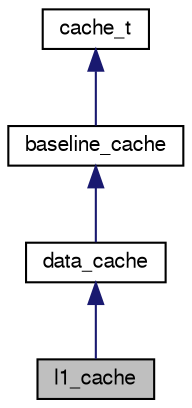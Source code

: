 digraph G
{
  bgcolor="transparent";
  edge [fontname="FreeSans",fontsize="10",labelfontname="FreeSans",labelfontsize="10"];
  node [fontname="FreeSans",fontsize="10",shape=record];
  Node1 [label="l1_cache",height=0.2,width=0.4,color="black", fillcolor="grey75", style="filled" fontcolor="black"];
  Node2 -> Node1 [dir=back,color="midnightblue",fontsize="10",style="solid",fontname="FreeSans"];
  Node2 [label="data_cache",height=0.2,width=0.4,color="black",URL="$classdata__cache.html",tooltip="Data cache - Implements common functions for L1 and L2 data cache."];
  Node3 -> Node2 [dir=back,color="midnightblue",fontsize="10",style="solid",fontname="FreeSans"];
  Node3 [label="baseline_cache",height=0.2,width=0.4,color="black",URL="$classbaseline__cache.html"];
  Node4 -> Node3 [dir=back,color="midnightblue",fontsize="10",style="solid",fontname="FreeSans"];
  Node4 [label="cache_t",height=0.2,width=0.4,color="black",URL="$classcache__t.html"];
}
